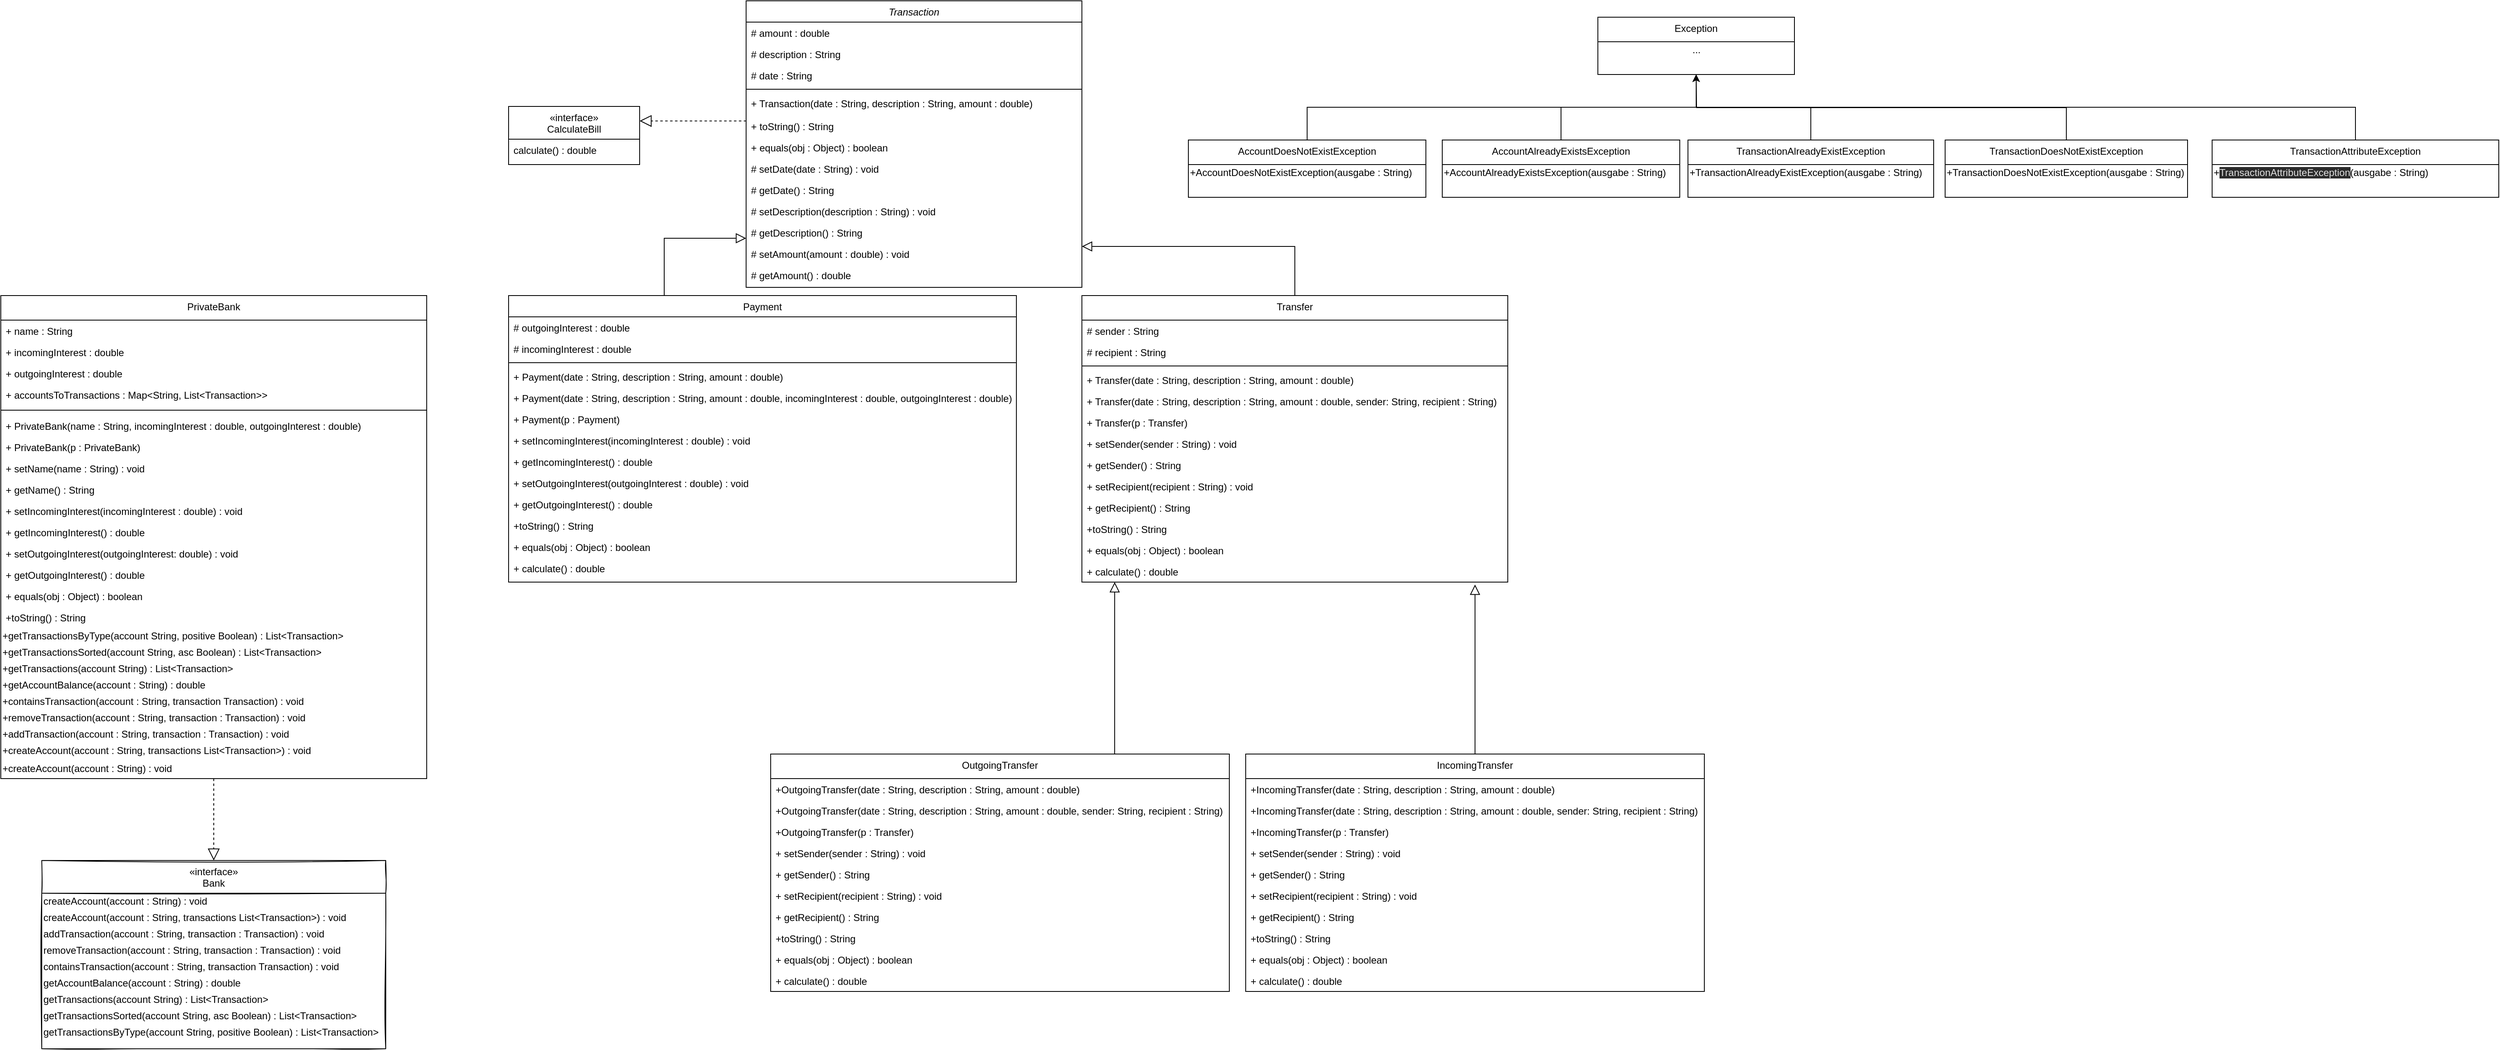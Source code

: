 <mxfile version="15.5.4" type="embed"><diagram id="C5RBs43oDa-KdzZeNtuy" name="Page-1"><mxGraphModel dx="1998" dy="754" grid="1" gridSize="10" guides="1" tooltips="1" connect="1" arrows="1" fold="1" page="1" pageScale="1" pageWidth="827" pageHeight="1169" background="none" math="0" shadow="0"><root><mxCell id="WIyWlLk6GJQsqaUBKTNV-0"/><mxCell id="WIyWlLk6GJQsqaUBKTNV-1" parent="WIyWlLk6GJQsqaUBKTNV-0"/><mxCell id="zkfFHV4jXpPFQw0GAbJ--0" value="Transaction" style="swimlane;fontStyle=2;align=center;verticalAlign=top;childLayout=stackLayout;horizontal=1;startSize=26;horizontalStack=0;resizeParent=1;resizeLast=0;collapsible=1;marginBottom=0;rounded=0;shadow=0;strokeWidth=1;" parent="WIyWlLk6GJQsqaUBKTNV-1" vertex="1"><mxGeometry x="150" width="410" height="350" as="geometry"><mxRectangle x="150" width="160" height="26" as="alternateBounds"/></mxGeometry></mxCell><mxCell id="zkfFHV4jXpPFQw0GAbJ--1" value="# amount : double   &#10;&#10;" style="text;align=left;verticalAlign=top;spacingLeft=4;spacingRight=4;overflow=hidden;rotatable=0;points=[[0,0.5],[1,0.5]];portConstraint=eastwest;" parent="zkfFHV4jXpPFQw0GAbJ--0" vertex="1"><mxGeometry y="26" width="410" height="26" as="geometry"/></mxCell><mxCell id="zkfFHV4jXpPFQw0GAbJ--2" value="# description : String" style="text;align=left;verticalAlign=top;spacingLeft=4;spacingRight=4;overflow=hidden;rotatable=0;points=[[0,0.5],[1,0.5]];portConstraint=eastwest;rounded=0;shadow=0;html=0;" parent="zkfFHV4jXpPFQw0GAbJ--0" vertex="1"><mxGeometry y="52" width="410" height="26" as="geometry"/></mxCell><mxCell id="zkfFHV4jXpPFQw0GAbJ--3" value="# date : String" style="text;align=left;verticalAlign=top;spacingLeft=4;spacingRight=4;overflow=hidden;rotatable=0;points=[[0,0.5],[1,0.5]];portConstraint=eastwest;rounded=0;shadow=0;html=0;" parent="zkfFHV4jXpPFQw0GAbJ--0" vertex="1"><mxGeometry y="78" width="410" height="26" as="geometry"/></mxCell><mxCell id="zkfFHV4jXpPFQw0GAbJ--4" value="" style="line;html=1;strokeWidth=1;align=left;verticalAlign=middle;spacingTop=-1;spacingLeft=3;spacingRight=3;rotatable=0;labelPosition=right;points=[];portConstraint=eastwest;" parent="zkfFHV4jXpPFQw0GAbJ--0" vertex="1"><mxGeometry y="104" width="410" height="8" as="geometry"/></mxCell><mxCell id="zkfFHV4jXpPFQw0GAbJ--5" value="+ Transaction(date : String, description : String, amount : double)" style="text;align=left;verticalAlign=top;spacingLeft=4;spacingRight=4;overflow=hidden;rotatable=0;points=[[0,0.5],[1,0.5]];portConstraint=eastwest;" parent="zkfFHV4jXpPFQw0GAbJ--0" vertex="1"><mxGeometry y="112" width="410" height="28" as="geometry"/></mxCell><mxCell id="xuiZTR2rbnCRRH94C7Y4-8" value="+ toString() : String   " style="text;align=left;verticalAlign=top;spacingLeft=4;spacingRight=4;overflow=hidden;rotatable=0;points=[[0,0.5],[1,0.5]];portConstraint=eastwest;rounded=0;shadow=0;html=0;" parent="zkfFHV4jXpPFQw0GAbJ--0" vertex="1"><mxGeometry y="140" width="410" height="26" as="geometry"/></mxCell><mxCell id="xuiZTR2rbnCRRH94C7Y4-16" value="+ equals(obj : Object) : boolean" style="text;align=left;verticalAlign=top;spacingLeft=4;spacingRight=4;overflow=hidden;rotatable=0;points=[[0,0.5],[1,0.5]];portConstraint=eastwest;rounded=0;shadow=0;html=0;" parent="zkfFHV4jXpPFQw0GAbJ--0" vertex="1"><mxGeometry y="166" width="410" height="26" as="geometry"/></mxCell><mxCell id="xuiZTR2rbnCRRH94C7Y4-17" value="# setDate(date : String) : void" style="text;align=left;verticalAlign=top;spacingLeft=4;spacingRight=4;overflow=hidden;rotatable=0;points=[[0,0.5],[1,0.5]];portConstraint=eastwest;rounded=0;shadow=0;html=0;" parent="zkfFHV4jXpPFQw0GAbJ--0" vertex="1"><mxGeometry y="192" width="410" height="26" as="geometry"/></mxCell><mxCell id="xuiZTR2rbnCRRH94C7Y4-18" value="# getDate() : String" style="text;align=left;verticalAlign=top;spacingLeft=4;spacingRight=4;overflow=hidden;rotatable=0;points=[[0,0.5],[1,0.5]];portConstraint=eastwest;rounded=0;shadow=0;html=0;" parent="zkfFHV4jXpPFQw0GAbJ--0" vertex="1"><mxGeometry y="218" width="410" height="26" as="geometry"/></mxCell><mxCell id="xuiZTR2rbnCRRH94C7Y4-19" value="# setDescription(description : String) : void" style="text;align=left;verticalAlign=top;spacingLeft=4;spacingRight=4;overflow=hidden;rotatable=0;points=[[0,0.5],[1,0.5]];portConstraint=eastwest;rounded=0;shadow=0;html=0;" parent="zkfFHV4jXpPFQw0GAbJ--0" vertex="1"><mxGeometry y="244" width="410" height="26" as="geometry"/></mxCell><mxCell id="xuiZTR2rbnCRRH94C7Y4-20" value="# getDescription() : String" style="text;align=left;verticalAlign=top;spacingLeft=4;spacingRight=4;overflow=hidden;rotatable=0;points=[[0,0.5],[1,0.5]];portConstraint=eastwest;rounded=0;shadow=0;html=0;" parent="zkfFHV4jXpPFQw0GAbJ--0" vertex="1"><mxGeometry y="270" width="410" height="26" as="geometry"/></mxCell><mxCell id="xuiZTR2rbnCRRH94C7Y4-21" value="# setAmount(amount : double) : void" style="text;align=left;verticalAlign=top;spacingLeft=4;spacingRight=4;overflow=hidden;rotatable=0;points=[[0,0.5],[1,0.5]];portConstraint=eastwest;rounded=0;shadow=0;html=0;" parent="zkfFHV4jXpPFQw0GAbJ--0" vertex="1"><mxGeometry y="296" width="410" height="26" as="geometry"/></mxCell><mxCell id="xuiZTR2rbnCRRH94C7Y4-22" value="# getAmount() : double" style="text;align=left;verticalAlign=top;spacingLeft=4;spacingRight=4;overflow=hidden;rotatable=0;points=[[0,0.5],[1,0.5]];portConstraint=eastwest;rounded=0;shadow=0;html=0;" parent="zkfFHV4jXpPFQw0GAbJ--0" vertex="1"><mxGeometry y="322" width="410" height="26" as="geometry"/></mxCell><mxCell id="zkfFHV4jXpPFQw0GAbJ--6" value="Payment" style="swimlane;fontStyle=0;align=center;verticalAlign=top;childLayout=stackLayout;horizontal=1;startSize=26;horizontalStack=0;resizeParent=1;resizeLast=0;collapsible=1;marginBottom=0;rounded=0;shadow=0;strokeWidth=1;" parent="WIyWlLk6GJQsqaUBKTNV-1" vertex="1"><mxGeometry x="-140" y="360" width="620" height="350" as="geometry"><mxRectangle x="130" y="380" width="160" height="26" as="alternateBounds"/></mxGeometry></mxCell><mxCell id="zkfFHV4jXpPFQw0GAbJ--7" value="# outgoingInterest : double" style="text;align=left;verticalAlign=top;spacingLeft=4;spacingRight=4;overflow=hidden;rotatable=0;points=[[0,0.5],[1,0.5]];portConstraint=eastwest;" parent="zkfFHV4jXpPFQw0GAbJ--6" vertex="1"><mxGeometry y="26" width="620" height="26" as="geometry"/></mxCell><mxCell id="zkfFHV4jXpPFQw0GAbJ--8" value="# incomingInterest : double" style="text;align=left;verticalAlign=top;spacingLeft=4;spacingRight=4;overflow=hidden;rotatable=0;points=[[0,0.5],[1,0.5]];portConstraint=eastwest;rounded=0;shadow=0;html=0;" parent="zkfFHV4jXpPFQw0GAbJ--6" vertex="1"><mxGeometry y="52" width="620" height="26" as="geometry"/></mxCell><mxCell id="zkfFHV4jXpPFQw0GAbJ--9" value="" style="line;html=1;strokeWidth=1;align=left;verticalAlign=middle;spacingTop=-1;spacingLeft=3;spacingRight=3;rotatable=0;labelPosition=right;points=[];portConstraint=eastwest;" parent="zkfFHV4jXpPFQw0GAbJ--6" vertex="1"><mxGeometry y="78" width="620" height="8" as="geometry"/></mxCell><mxCell id="zkfFHV4jXpPFQw0GAbJ--10" value="+ Payment(date : String, description : String, amount : double)" style="text;align=left;verticalAlign=top;spacingLeft=4;spacingRight=4;overflow=hidden;rotatable=0;points=[[0,0.5],[1,0.5]];portConstraint=eastwest;fontStyle=0" parent="zkfFHV4jXpPFQw0GAbJ--6" vertex="1"><mxGeometry y="86" width="620" height="26" as="geometry"/></mxCell><mxCell id="zkfFHV4jXpPFQw0GAbJ--11" value="+ Payment(date : String, description : String, amount : double, incomingInterest : double, outgoingInterest : double)" style="text;align=left;verticalAlign=top;spacingLeft=4;spacingRight=4;overflow=hidden;rotatable=0;points=[[0,0.5],[1,0.5]];portConstraint=eastwest;" parent="zkfFHV4jXpPFQw0GAbJ--6" vertex="1"><mxGeometry y="112" width="620" height="26" as="geometry"/></mxCell><mxCell id="xuiZTR2rbnCRRH94C7Y4-44" value="+ Payment(p : Payment)" style="text;align=left;verticalAlign=top;spacingLeft=4;spacingRight=4;overflow=hidden;rotatable=0;points=[[0,0.5],[1,0.5]];portConstraint=eastwest;fontStyle=0" parent="zkfFHV4jXpPFQw0GAbJ--6" vertex="1"><mxGeometry y="138" width="620" height="26" as="geometry"/></mxCell><mxCell id="xuiZTR2rbnCRRH94C7Y4-45" value="+ setIncomingInterest(incomingInterest : double) : void" style="text;align=left;verticalAlign=top;spacingLeft=4;spacingRight=4;overflow=hidden;rotatable=0;points=[[0,0.5],[1,0.5]];portConstraint=eastwest;fontStyle=0" parent="zkfFHV4jXpPFQw0GAbJ--6" vertex="1"><mxGeometry y="164" width="620" height="26" as="geometry"/></mxCell><mxCell id="xuiZTR2rbnCRRH94C7Y4-46" value="+ getIncomingInterest() : double" style="text;align=left;verticalAlign=top;spacingLeft=4;spacingRight=4;overflow=hidden;rotatable=0;points=[[0,0.5],[1,0.5]];portConstraint=eastwest;fontStyle=0" parent="zkfFHV4jXpPFQw0GAbJ--6" vertex="1"><mxGeometry y="190" width="620" height="26" as="geometry"/></mxCell><mxCell id="xuiZTR2rbnCRRH94C7Y4-47" value="+ setOutgoingInterest(outgoingInterest : double) : void" style="text;align=left;verticalAlign=top;spacingLeft=4;spacingRight=4;overflow=hidden;rotatable=0;points=[[0,0.5],[1,0.5]];portConstraint=eastwest;fontStyle=0" parent="zkfFHV4jXpPFQw0GAbJ--6" vertex="1"><mxGeometry y="216" width="620" height="26" as="geometry"/></mxCell><mxCell id="xuiZTR2rbnCRRH94C7Y4-48" value="+ getOutgoingInterest() : double" style="text;align=left;verticalAlign=top;spacingLeft=4;spacingRight=4;overflow=hidden;rotatable=0;points=[[0,0.5],[1,0.5]];portConstraint=eastwest;fontStyle=0" parent="zkfFHV4jXpPFQw0GAbJ--6" vertex="1"><mxGeometry y="242" width="620" height="26" as="geometry"/></mxCell><mxCell id="xuiZTR2rbnCRRH94C7Y4-49" value="+toString() : String" style="text;align=left;verticalAlign=top;spacingLeft=4;spacingRight=4;overflow=hidden;rotatable=0;points=[[0,0.5],[1,0.5]];portConstraint=eastwest;fontStyle=0" parent="zkfFHV4jXpPFQw0GAbJ--6" vertex="1"><mxGeometry y="268" width="620" height="26" as="geometry"/></mxCell><mxCell id="xuiZTR2rbnCRRH94C7Y4-51" value="+ equals(obj : Object) : boolean" style="text;align=left;verticalAlign=top;spacingLeft=4;spacingRight=4;overflow=hidden;rotatable=0;points=[[0,0.5],[1,0.5]];portConstraint=eastwest;fontStyle=0" parent="zkfFHV4jXpPFQw0GAbJ--6" vertex="1"><mxGeometry y="294" width="620" height="26" as="geometry"/></mxCell><mxCell id="xuiZTR2rbnCRRH94C7Y4-52" value="+ calculate() : double" style="text;align=left;verticalAlign=top;spacingLeft=4;spacingRight=4;overflow=hidden;rotatable=0;points=[[0,0.5],[1,0.5]];portConstraint=eastwest;fontStyle=0" parent="zkfFHV4jXpPFQw0GAbJ--6" vertex="1"><mxGeometry y="320" width="620" height="26" as="geometry"/></mxCell><mxCell id="zkfFHV4jXpPFQw0GAbJ--12" value="" style="endArrow=block;endSize=10;endFill=0;shadow=0;strokeWidth=1;rounded=0;edgeStyle=elbowEdgeStyle;elbow=vertical;" parent="WIyWlLk6GJQsqaUBKTNV-1" source="zkfFHV4jXpPFQw0GAbJ--6" target="zkfFHV4jXpPFQw0GAbJ--0" edge="1"><mxGeometry width="160" relative="1" as="geometry"><mxPoint x="200" y="203" as="sourcePoint"/><mxPoint x="200" y="203" as="targetPoint"/><Array as="points"><mxPoint x="50" y="290"/></Array></mxGeometry></mxCell><mxCell id="zkfFHV4jXpPFQw0GAbJ--16" value="" style="endArrow=block;endSize=10;endFill=0;shadow=0;strokeWidth=1;rounded=0;edgeStyle=elbowEdgeStyle;elbow=vertical;exitX=0.5;exitY=0;exitDx=0;exitDy=0;" parent="WIyWlLk6GJQsqaUBKTNV-1" source="xuiZTR2rbnCRRH94C7Y4-0" target="zkfFHV4jXpPFQw0GAbJ--0" edge="1"><mxGeometry width="160" relative="1" as="geometry"><mxPoint x="430" y="360" as="sourcePoint"/><mxPoint x="310" y="271" as="targetPoint"/><Array as="points"><mxPoint x="335" y="300"/><mxPoint x="310" y="290"/><mxPoint x="310" y="290"/></Array></mxGeometry></mxCell><mxCell id="xuiZTR2rbnCRRH94C7Y4-0" value="Transfer" style="swimlane;fontStyle=0;align=center;verticalAlign=top;childLayout=stackLayout;horizontal=1;startSize=30;horizontalStack=0;resizeParent=1;resizeLast=0;collapsible=1;marginBottom=0;rounded=0;shadow=0;strokeWidth=1;" parent="WIyWlLk6GJQsqaUBKTNV-1" vertex="1"><mxGeometry x="560" y="360" width="520" height="350" as="geometry"><mxRectangle x="130" y="380" width="160" height="26" as="alternateBounds"/></mxGeometry></mxCell><mxCell id="xuiZTR2rbnCRRH94C7Y4-2" value="# sender : String" style="text;align=left;verticalAlign=top;spacingLeft=4;spacingRight=4;overflow=hidden;rotatable=0;points=[[0,0.5],[1,0.5]];portConstraint=eastwest;rounded=0;shadow=0;html=0;" parent="xuiZTR2rbnCRRH94C7Y4-0" vertex="1"><mxGeometry y="30" width="520" height="26" as="geometry"/></mxCell><mxCell id="xuiZTR2rbnCRRH94C7Y4-1" value="# recipient : String" style="text;align=left;verticalAlign=top;spacingLeft=4;spacingRight=4;overflow=hidden;rotatable=0;points=[[0,0.5],[1,0.5]];portConstraint=eastwest;" parent="xuiZTR2rbnCRRH94C7Y4-0" vertex="1"><mxGeometry y="56" width="520" height="26" as="geometry"/></mxCell><mxCell id="xuiZTR2rbnCRRH94C7Y4-3" value="" style="line;html=1;strokeWidth=1;align=left;verticalAlign=middle;spacingTop=-1;spacingLeft=3;spacingRight=3;rotatable=0;labelPosition=right;points=[];portConstraint=eastwest;" parent="xuiZTR2rbnCRRH94C7Y4-0" vertex="1"><mxGeometry y="82" width="520" height="8" as="geometry"/></mxCell><mxCell id="xuiZTR2rbnCRRH94C7Y4-4" value="+ Transfer(date : String, description : String, amount : double)" style="text;align=left;verticalAlign=top;spacingLeft=4;spacingRight=4;overflow=hidden;rotatable=0;points=[[0,0.5],[1,0.5]];portConstraint=eastwest;fontStyle=0" parent="xuiZTR2rbnCRRH94C7Y4-0" vertex="1"><mxGeometry y="90" width="520" height="26" as="geometry"/></mxCell><mxCell id="xuiZTR2rbnCRRH94C7Y4-5" value="+ Transfer(date : String, description : String, amount : double, sender: String, recipient : String)" style="text;align=left;verticalAlign=top;spacingLeft=4;spacingRight=4;overflow=hidden;rotatable=0;points=[[0,0.5],[1,0.5]];portConstraint=eastwest;" parent="xuiZTR2rbnCRRH94C7Y4-0" vertex="1"><mxGeometry y="116" width="520" height="26" as="geometry"/></mxCell><mxCell id="xuiZTR2rbnCRRH94C7Y4-53" value="+ Transfer(p : Transfer)" style="text;align=left;verticalAlign=top;spacingLeft=4;spacingRight=4;overflow=hidden;rotatable=0;points=[[0,0.5],[1,0.5]];portConstraint=eastwest;fontStyle=0" parent="xuiZTR2rbnCRRH94C7Y4-0" vertex="1"><mxGeometry y="142" width="520" height="26" as="geometry"/></mxCell><mxCell id="xuiZTR2rbnCRRH94C7Y4-54" value="+ setSender(sender : String) : void" style="text;align=left;verticalAlign=top;spacingLeft=4;spacingRight=4;overflow=hidden;rotatable=0;points=[[0,0.5],[1,0.5]];portConstraint=eastwest;fontStyle=0" parent="xuiZTR2rbnCRRH94C7Y4-0" vertex="1"><mxGeometry y="168" width="520" height="26" as="geometry"/></mxCell><mxCell id="xuiZTR2rbnCRRH94C7Y4-55" value="+ getSender() : String" style="text;align=left;verticalAlign=top;spacingLeft=4;spacingRight=4;overflow=hidden;rotatable=0;points=[[0,0.5],[1,0.5]];portConstraint=eastwest;fontStyle=0" parent="xuiZTR2rbnCRRH94C7Y4-0" vertex="1"><mxGeometry y="194" width="520" height="26" as="geometry"/></mxCell><mxCell id="xuiZTR2rbnCRRH94C7Y4-56" value="+ setRecipient(recipient : String) : void" style="text;align=left;verticalAlign=top;spacingLeft=4;spacingRight=4;overflow=hidden;rotatable=0;points=[[0,0.5],[1,0.5]];portConstraint=eastwest;fontStyle=0" parent="xuiZTR2rbnCRRH94C7Y4-0" vertex="1"><mxGeometry y="220" width="520" height="26" as="geometry"/></mxCell><mxCell id="xuiZTR2rbnCRRH94C7Y4-57" value="+ getRecipient() : String" style="text;align=left;verticalAlign=top;spacingLeft=4;spacingRight=4;overflow=hidden;rotatable=0;points=[[0,0.5],[1,0.5]];portConstraint=eastwest;fontStyle=0" parent="xuiZTR2rbnCRRH94C7Y4-0" vertex="1"><mxGeometry y="246" width="520" height="26" as="geometry"/></mxCell><mxCell id="xuiZTR2rbnCRRH94C7Y4-58" value="+toString() : String" style="text;align=left;verticalAlign=top;spacingLeft=4;spacingRight=4;overflow=hidden;rotatable=0;points=[[0,0.5],[1,0.5]];portConstraint=eastwest;fontStyle=0" parent="xuiZTR2rbnCRRH94C7Y4-0" vertex="1"><mxGeometry y="272" width="520" height="26" as="geometry"/></mxCell><mxCell id="xuiZTR2rbnCRRH94C7Y4-59" value="+ equals(obj : Object) : boolean" style="text;align=left;verticalAlign=top;spacingLeft=4;spacingRight=4;overflow=hidden;rotatable=0;points=[[0,0.5],[1,0.5]];portConstraint=eastwest;fontStyle=0" parent="xuiZTR2rbnCRRH94C7Y4-0" vertex="1"><mxGeometry y="298" width="520" height="26" as="geometry"/></mxCell><mxCell id="xuiZTR2rbnCRRH94C7Y4-60" value="+ calculate() : double" style="text;align=left;verticalAlign=top;spacingLeft=4;spacingRight=4;overflow=hidden;rotatable=0;points=[[0,0.5],[1,0.5]];portConstraint=eastwest;fontStyle=0" parent="xuiZTR2rbnCRRH94C7Y4-0" vertex="1"><mxGeometry y="324" width="520" height="26" as="geometry"/></mxCell><mxCell id="xuiZTR2rbnCRRH94C7Y4-34" value="«interface»&#10;CalculateBill" style="swimlane;fontStyle=0;align=center;verticalAlign=top;childLayout=stackLayout;horizontal=1;startSize=40;horizontalStack=0;resizeParent=1;resizeLast=0;collapsible=1;marginBottom=0;rounded=0;shadow=0;strokeWidth=1;" parent="WIyWlLk6GJQsqaUBKTNV-1" vertex="1"><mxGeometry x="-140" y="129" width="160" height="71" as="geometry"><mxRectangle x="130" y="380" width="160" height="26" as="alternateBounds"/></mxGeometry></mxCell><mxCell id="xuiZTR2rbnCRRH94C7Y4-35" value="calculate() : double" style="text;align=left;verticalAlign=top;spacingLeft=4;spacingRight=4;overflow=hidden;rotatable=0;points=[[0,0.5],[1,0.5]];portConstraint=eastwest;" parent="xuiZTR2rbnCRRH94C7Y4-34" vertex="1"><mxGeometry y="40" width="160" height="26" as="geometry"/></mxCell><mxCell id="0" value="Exception" style="swimlane;fontStyle=0;align=center;verticalAlign=top;childLayout=stackLayout;horizontal=1;startSize=30;horizontalStack=0;resizeParent=1;resizeLast=0;collapsible=1;marginBottom=0;rounded=0;shadow=0;strokeWidth=1;" parent="WIyWlLk6GJQsqaUBKTNV-1" vertex="1"><mxGeometry x="1190" y="20" width="240" height="70" as="geometry"><mxRectangle x="130" y="380" width="160" height="26" as="alternateBounds"/></mxGeometry></mxCell><mxCell id="83" value="..." style="text;html=1;align=center;verticalAlign=middle;resizable=0;points=[];autosize=1;strokeColor=none;" parent="0" vertex="1"><mxGeometry y="30" width="240" height="20" as="geometry"/></mxCell><mxCell id="14" value="IncomingTransfer" style="swimlane;fontStyle=0;align=center;verticalAlign=top;childLayout=stackLayout;horizontal=1;startSize=30;horizontalStack=0;resizeParent=1;resizeLast=0;collapsible=1;marginBottom=0;rounded=0;shadow=0;strokeWidth=1;" parent="WIyWlLk6GJQsqaUBKTNV-1" vertex="1"><mxGeometry x="760" y="920" width="560" height="290" as="geometry"><mxRectangle x="130" y="380" width="160" height="26" as="alternateBounds"/></mxGeometry></mxCell><mxCell id="18" value="+IncomingTransfer(date : String, description : String, amount : double)" style="text;align=left;verticalAlign=top;spacingLeft=4;spacingRight=4;overflow=hidden;rotatable=0;points=[[0,0.5],[1,0.5]];portConstraint=eastwest;fontStyle=0" parent="14" vertex="1"><mxGeometry y="30" width="560" height="26" as="geometry"/></mxCell><mxCell id="19" value="+IncomingTransfer(date : String, description : String, amount : double, sender: String, recipient : String)" style="text;align=left;verticalAlign=top;spacingLeft=4;spacingRight=4;overflow=hidden;rotatable=0;points=[[0,0.5],[1,0.5]];portConstraint=eastwest;" parent="14" vertex="1"><mxGeometry y="56" width="560" height="26" as="geometry"/></mxCell><mxCell id="20" value="+IncomingTransfer(p : Transfer)" style="text;align=left;verticalAlign=top;spacingLeft=4;spacingRight=4;overflow=hidden;rotatable=0;points=[[0,0.5],[1,0.5]];portConstraint=eastwest;fontStyle=0" parent="14" vertex="1"><mxGeometry y="82" width="560" height="26" as="geometry"/></mxCell><mxCell id="21" value="+ setSender(sender : String) : void" style="text;align=left;verticalAlign=top;spacingLeft=4;spacingRight=4;overflow=hidden;rotatable=0;points=[[0,0.5],[1,0.5]];portConstraint=eastwest;fontStyle=0" parent="14" vertex="1"><mxGeometry y="108" width="560" height="26" as="geometry"/></mxCell><mxCell id="22" value="+ getSender() : String" style="text;align=left;verticalAlign=top;spacingLeft=4;spacingRight=4;overflow=hidden;rotatable=0;points=[[0,0.5],[1,0.5]];portConstraint=eastwest;fontStyle=0" parent="14" vertex="1"><mxGeometry y="134" width="560" height="26" as="geometry"/></mxCell><mxCell id="23" value="+ setRecipient(recipient : String) : void" style="text;align=left;verticalAlign=top;spacingLeft=4;spacingRight=4;overflow=hidden;rotatable=0;points=[[0,0.5],[1,0.5]];portConstraint=eastwest;fontStyle=0" parent="14" vertex="1"><mxGeometry y="160" width="560" height="26" as="geometry"/></mxCell><mxCell id="24" value="+ getRecipient() : String" style="text;align=left;verticalAlign=top;spacingLeft=4;spacingRight=4;overflow=hidden;rotatable=0;points=[[0,0.5],[1,0.5]];portConstraint=eastwest;fontStyle=0" parent="14" vertex="1"><mxGeometry y="186" width="560" height="26" as="geometry"/></mxCell><mxCell id="25" value="+toString() : String" style="text;align=left;verticalAlign=top;spacingLeft=4;spacingRight=4;overflow=hidden;rotatable=0;points=[[0,0.5],[1,0.5]];portConstraint=eastwest;fontStyle=0" parent="14" vertex="1"><mxGeometry y="212" width="560" height="26" as="geometry"/></mxCell><mxCell id="26" value="+ equals(obj : Object) : boolean" style="text;align=left;verticalAlign=top;spacingLeft=4;spacingRight=4;overflow=hidden;rotatable=0;points=[[0,0.5],[1,0.5]];portConstraint=eastwest;fontStyle=0" parent="14" vertex="1"><mxGeometry y="238" width="560" height="26" as="geometry"/></mxCell><mxCell id="27" value="+ calculate() : double" style="text;align=left;verticalAlign=top;spacingLeft=4;spacingRight=4;overflow=hidden;rotatable=0;points=[[0,0.5],[1,0.5]];portConstraint=eastwest;fontStyle=0" parent="14" vertex="1"><mxGeometry y="264" width="560" height="26" as="geometry"/></mxCell><mxCell id="28" value="OutgoingTransfer" style="swimlane;fontStyle=0;align=center;verticalAlign=top;childLayout=stackLayout;horizontal=1;startSize=30;horizontalStack=0;resizeParent=1;resizeLast=0;collapsible=1;marginBottom=0;rounded=0;shadow=0;strokeWidth=1;" parent="WIyWlLk6GJQsqaUBKTNV-1" vertex="1"><mxGeometry x="180" y="920" width="560" height="290" as="geometry"><mxRectangle x="130" y="380" width="160" height="26" as="alternateBounds"/></mxGeometry></mxCell><mxCell id="32" value="+OutgoingTransfer(date : String, description : String, amount : double)" style="text;align=left;verticalAlign=top;spacingLeft=4;spacingRight=4;overflow=hidden;rotatable=0;points=[[0,0.5],[1,0.5]];portConstraint=eastwest;fontStyle=0" parent="28" vertex="1"><mxGeometry y="30" width="560" height="26" as="geometry"/></mxCell><mxCell id="33" value="+OutgoingTransfer(date : String, description : String, amount : double, sender: String, recipient : String)" style="text;align=left;verticalAlign=top;spacingLeft=4;spacingRight=4;overflow=hidden;rotatable=0;points=[[0,0.5],[1,0.5]];portConstraint=eastwest;" parent="28" vertex="1"><mxGeometry y="56" width="560" height="26" as="geometry"/></mxCell><mxCell id="34" value="+OutgoingTransfer(p : Transfer)" style="text;align=left;verticalAlign=top;spacingLeft=4;spacingRight=4;overflow=hidden;rotatable=0;points=[[0,0.5],[1,0.5]];portConstraint=eastwest;fontStyle=0" parent="28" vertex="1"><mxGeometry y="82" width="560" height="26" as="geometry"/></mxCell><mxCell id="35" value="+ setSender(sender : String) : void" style="text;align=left;verticalAlign=top;spacingLeft=4;spacingRight=4;overflow=hidden;rotatable=0;points=[[0,0.5],[1,0.5]];portConstraint=eastwest;fontStyle=0" parent="28" vertex="1"><mxGeometry y="108" width="560" height="26" as="geometry"/></mxCell><mxCell id="36" value="+ getSender() : String" style="text;align=left;verticalAlign=top;spacingLeft=4;spacingRight=4;overflow=hidden;rotatable=0;points=[[0,0.5],[1,0.5]];portConstraint=eastwest;fontStyle=0" parent="28" vertex="1"><mxGeometry y="134" width="560" height="26" as="geometry"/></mxCell><mxCell id="37" value="+ setRecipient(recipient : String) : void" style="text;align=left;verticalAlign=top;spacingLeft=4;spacingRight=4;overflow=hidden;rotatable=0;points=[[0,0.5],[1,0.5]];portConstraint=eastwest;fontStyle=0" parent="28" vertex="1"><mxGeometry y="160" width="560" height="26" as="geometry"/></mxCell><mxCell id="38" value="+ getRecipient() : String" style="text;align=left;verticalAlign=top;spacingLeft=4;spacingRight=4;overflow=hidden;rotatable=0;points=[[0,0.5],[1,0.5]];portConstraint=eastwest;fontStyle=0" parent="28" vertex="1"><mxGeometry y="186" width="560" height="26" as="geometry"/></mxCell><mxCell id="39" value="+toString() : String" style="text;align=left;verticalAlign=top;spacingLeft=4;spacingRight=4;overflow=hidden;rotatable=0;points=[[0,0.5],[1,0.5]];portConstraint=eastwest;fontStyle=0" parent="28" vertex="1"><mxGeometry y="212" width="560" height="26" as="geometry"/></mxCell><mxCell id="40" value="+ equals(obj : Object) : boolean" style="text;align=left;verticalAlign=top;spacingLeft=4;spacingRight=4;overflow=hidden;rotatable=0;points=[[0,0.5],[1,0.5]];portConstraint=eastwest;fontStyle=0" parent="28" vertex="1"><mxGeometry y="238" width="560" height="26" as="geometry"/></mxCell><mxCell id="41" value="+ calculate() : double" style="text;align=left;verticalAlign=top;spacingLeft=4;spacingRight=4;overflow=hidden;rotatable=0;points=[[0,0.5],[1,0.5]];portConstraint=eastwest;fontStyle=0" parent="28" vertex="1"><mxGeometry y="264" width="560" height="26" as="geometry"/></mxCell><mxCell id="42" value="PrivateBank&#10;" style="swimlane;fontStyle=0;align=center;verticalAlign=top;childLayout=stackLayout;horizontal=1;startSize=30;horizontalStack=0;resizeParent=1;resizeLast=0;collapsible=1;marginBottom=0;rounded=0;shadow=0;strokeWidth=1;" parent="WIyWlLk6GJQsqaUBKTNV-1" vertex="1"><mxGeometry x="-760" y="360" width="520" height="590" as="geometry"><mxRectangle x="130" y="380" width="160" height="26" as="alternateBounds"/></mxGeometry></mxCell><mxCell id="43" value="+ name : String" style="text;align=left;verticalAlign=top;spacingLeft=4;spacingRight=4;overflow=hidden;rotatable=0;points=[[0,0.5],[1,0.5]];portConstraint=eastwest;rounded=0;shadow=0;html=0;" parent="42" vertex="1"><mxGeometry y="30" width="520" height="26" as="geometry"/></mxCell><mxCell id="44" value="+ incomingInterest : double" style="text;align=left;verticalAlign=top;spacingLeft=4;spacingRight=4;overflow=hidden;rotatable=0;points=[[0,0.5],[1,0.5]];portConstraint=eastwest;" parent="42" vertex="1"><mxGeometry y="56" width="520" height="26" as="geometry"/></mxCell><mxCell id="46" value="+ outgoingInterest : double" style="text;align=left;verticalAlign=top;spacingLeft=4;spacingRight=4;overflow=hidden;rotatable=0;points=[[0,0.5],[1,0.5]];portConstraint=eastwest;fontStyle=0" parent="42" vertex="1"><mxGeometry y="82" width="520" height="26" as="geometry"/></mxCell><mxCell id="47" value="+ accountsToTransactions : Map&lt;String, List&lt;Transaction&gt;&gt;" style="text;align=left;verticalAlign=top;spacingLeft=4;spacingRight=4;overflow=hidden;rotatable=0;points=[[0,0.5],[1,0.5]];portConstraint=eastwest;" parent="42" vertex="1"><mxGeometry y="108" width="520" height="26" as="geometry"/></mxCell><mxCell id="45" value="" style="line;html=1;strokeWidth=1;align=left;verticalAlign=middle;spacingTop=-1;spacingLeft=3;spacingRight=3;rotatable=0;labelPosition=right;points=[];portConstraint=eastwest;" parent="42" vertex="1"><mxGeometry y="134" width="520" height="12" as="geometry"/></mxCell><mxCell id="49" value="+ PrivateBank(name : String, incomingInterest : double, outgoingInterest : double)" style="text;align=left;verticalAlign=top;spacingLeft=4;spacingRight=4;overflow=hidden;rotatable=0;points=[[0,0.5],[1,0.5]];portConstraint=eastwest;fontStyle=0" parent="42" vertex="1"><mxGeometry y="146" width="520" height="26" as="geometry"/></mxCell><mxCell id="50" value="+ PrivateBank(p : PrivateBank)" style="text;align=left;verticalAlign=top;spacingLeft=4;spacingRight=4;overflow=hidden;rotatable=0;points=[[0,0.5],[1,0.5]];portConstraint=eastwest;fontStyle=0" parent="42" vertex="1"><mxGeometry y="172" width="520" height="26" as="geometry"/></mxCell><mxCell id="51" value="+ setName(name : String) : void" style="text;align=left;verticalAlign=top;spacingLeft=4;spacingRight=4;overflow=hidden;rotatable=0;points=[[0,0.5],[1,0.5]];portConstraint=eastwest;fontStyle=0" parent="42" vertex="1"><mxGeometry y="198" width="520" height="26" as="geometry"/></mxCell><mxCell id="52" value="+ getName() : String" style="text;align=left;verticalAlign=top;spacingLeft=4;spacingRight=4;overflow=hidden;rotatable=0;points=[[0,0.5],[1,0.5]];portConstraint=eastwest;fontStyle=0" parent="42" vertex="1"><mxGeometry y="224" width="520" height="26" as="geometry"/></mxCell><mxCell id="91" value="+ setIncomingInterest(incomingInterest : double) : void" style="text;align=left;verticalAlign=top;spacingLeft=4;spacingRight=4;overflow=hidden;rotatable=0;points=[[0,0.5],[1,0.5]];portConstraint=eastwest;fontStyle=0" parent="42" vertex="1"><mxGeometry y="250" width="520" height="26" as="geometry"/></mxCell><mxCell id="92" value="+ getIncomingInterest() : double" style="text;align=left;verticalAlign=top;spacingLeft=4;spacingRight=4;overflow=hidden;rotatable=0;points=[[0,0.5],[1,0.5]];portConstraint=eastwest;fontStyle=0" parent="42" vertex="1"><mxGeometry y="276" width="520" height="26" as="geometry"/></mxCell><mxCell id="94" value="+ setOutgoingInterest(outgoingInterest: double) : void" style="text;align=left;verticalAlign=top;spacingLeft=4;spacingRight=4;overflow=hidden;rotatable=0;points=[[0,0.5],[1,0.5]];portConstraint=eastwest;fontStyle=0" parent="42" vertex="1"><mxGeometry y="302" width="520" height="26" as="geometry"/></mxCell><mxCell id="93" value="+ getOutgoingInterest() : double" style="text;align=left;verticalAlign=top;spacingLeft=4;spacingRight=4;overflow=hidden;rotatable=0;points=[[0,0.5],[1,0.5]];portConstraint=eastwest;fontStyle=0" parent="42" vertex="1"><mxGeometry y="328" width="520" height="26" as="geometry"/></mxCell><mxCell id="54" value="+ equals(obj : Object) : boolean" style="text;align=left;verticalAlign=top;spacingLeft=4;spacingRight=4;overflow=hidden;rotatable=0;points=[[0,0.5],[1,0.5]];portConstraint=eastwest;fontStyle=0" parent="42" vertex="1"><mxGeometry y="354" width="520" height="26" as="geometry"/></mxCell><mxCell id="53" value="+toString() : String" style="text;align=left;verticalAlign=top;spacingLeft=4;spacingRight=4;overflow=hidden;rotatable=0;points=[[0,0.5],[1,0.5]];portConstraint=eastwest;fontStyle=0" parent="42" vertex="1"><mxGeometry y="380" width="520" height="26" as="geometry"/></mxCell><mxCell id="103" value="+getTransactionsByType(account String, positive Boolean) : List&amp;lt;Transaction&amp;gt;" style="text;html=1;strokeColor=none;fillColor=none;align=left;verticalAlign=middle;whiteSpace=wrap;rounded=0;sketch=1;" parent="42" vertex="1"><mxGeometry y="406" width="520" height="20" as="geometry"/></mxCell><mxCell id="102" value="+getTransactionsSorted(account String, asc Boolean) : List&amp;lt;Transaction&amp;gt;" style="text;html=1;strokeColor=none;fillColor=none;align=left;verticalAlign=middle;whiteSpace=wrap;rounded=0;sketch=1;" parent="42" vertex="1"><mxGeometry y="426" width="520" height="20" as="geometry"/></mxCell><mxCell id="101" value="+getTransactions(account String) : List&amp;lt;Transaction&amp;gt;" style="text;html=1;strokeColor=none;fillColor=none;align=left;verticalAlign=middle;whiteSpace=wrap;rounded=0;sketch=1;" parent="42" vertex="1"><mxGeometry y="446" width="520" height="20" as="geometry"/></mxCell><mxCell id="100" value="+getAccountBalance(account : String) : double" style="text;html=1;strokeColor=none;fillColor=none;align=left;verticalAlign=middle;whiteSpace=wrap;rounded=0;sketch=1;" parent="42" vertex="1"><mxGeometry y="466" width="520" height="20" as="geometry"/></mxCell><mxCell id="99" value="+containsTransaction(account : String, transaction Transaction) : void" style="text;html=1;strokeColor=none;fillColor=none;align=left;verticalAlign=middle;whiteSpace=wrap;rounded=0;sketch=1;" parent="42" vertex="1"><mxGeometry y="486" width="520" height="20" as="geometry"/></mxCell><mxCell id="98" value="+removeTransaction(account : String, transaction : Transaction) : void" style="text;html=1;strokeColor=none;fillColor=none;align=left;verticalAlign=middle;whiteSpace=wrap;rounded=0;sketch=1;" parent="42" vertex="1"><mxGeometry y="506" width="520" height="20" as="geometry"/></mxCell><mxCell id="97" value="+addTransaction(account : String, transaction : Transaction) : void" style="text;html=1;strokeColor=none;fillColor=none;align=left;verticalAlign=middle;whiteSpace=wrap;rounded=0;sketch=1;" parent="42" vertex="1"><mxGeometry y="526" width="520" height="20" as="geometry"/></mxCell><mxCell id="96" value="+createAccount(account : String, transactions List&amp;lt;Transaction&amp;gt;) : void" style="text;html=1;strokeColor=none;fillColor=none;align=left;verticalAlign=middle;whiteSpace=wrap;rounded=0;sketch=1;" parent="42" vertex="1"><mxGeometry y="546" width="520" height="20" as="geometry"/></mxCell><mxCell id="95" value="+createAccount(account : String) : void" style="text;html=1;strokeColor=none;fillColor=none;align=left;verticalAlign=middle;whiteSpace=wrap;rounded=0;sketch=1;" parent="42" vertex="1"><mxGeometry y="566" width="520" height="24" as="geometry"/></mxCell><mxCell id="56" value="«interface»&#10;Bank" style="swimlane;fontStyle=0;align=center;verticalAlign=top;childLayout=stackLayout;horizontal=1;startSize=40;horizontalStack=0;resizeParent=1;resizeLast=0;collapsible=1;marginBottom=0;rounded=0;shadow=0;strokeWidth=1;sketch=1;" parent="WIyWlLk6GJQsqaUBKTNV-1" vertex="1"><mxGeometry x="-710" y="1050" width="420" height="230" as="geometry"><mxRectangle x="130" y="380" width="160" height="26" as="alternateBounds"/></mxGeometry></mxCell><mxCell id="58" value="createAccount(account : String) : void" style="text;html=1;strokeColor=none;fillColor=none;align=left;verticalAlign=middle;whiteSpace=wrap;rounded=0;sketch=1;" parent="56" vertex="1"><mxGeometry y="40" width="420" height="20" as="geometry"/></mxCell><mxCell id="59" value="createAccount(account : String, transactions List&amp;lt;Transaction&amp;gt;) : void" style="text;html=1;strokeColor=none;fillColor=none;align=left;verticalAlign=middle;whiteSpace=wrap;rounded=0;sketch=1;" parent="56" vertex="1"><mxGeometry y="60" width="420" height="20" as="geometry"/></mxCell><mxCell id="60" value="addTransaction(account : String, transaction : Transaction) : void" style="text;html=1;strokeColor=none;fillColor=none;align=left;verticalAlign=middle;whiteSpace=wrap;rounded=0;sketch=1;" parent="56" vertex="1"><mxGeometry y="80" width="420" height="20" as="geometry"/></mxCell><mxCell id="61" value="removeTransaction(account : String, transaction : Transaction) : void" style="text;html=1;strokeColor=none;fillColor=none;align=left;verticalAlign=middle;whiteSpace=wrap;rounded=0;sketch=1;" parent="56" vertex="1"><mxGeometry y="100" width="420" height="20" as="geometry"/></mxCell><mxCell id="63" value="containsTransaction(account : String, transaction Transaction) : void" style="text;html=1;strokeColor=none;fillColor=none;align=left;verticalAlign=middle;whiteSpace=wrap;rounded=0;sketch=1;" parent="56" vertex="1"><mxGeometry y="120" width="420" height="20" as="geometry"/></mxCell><mxCell id="64" value="getAccountBalance(account : String) : double" style="text;html=1;strokeColor=none;fillColor=none;align=left;verticalAlign=middle;whiteSpace=wrap;rounded=0;sketch=1;" parent="56" vertex="1"><mxGeometry y="140" width="420" height="20" as="geometry"/></mxCell><mxCell id="66" value="getTransactions(account String) : List&amp;lt;Transaction&amp;gt;" style="text;html=1;strokeColor=none;fillColor=none;align=left;verticalAlign=middle;whiteSpace=wrap;rounded=0;sketch=1;" parent="56" vertex="1"><mxGeometry y="160" width="420" height="20" as="geometry"/></mxCell><mxCell id="67" value="getTransactionsSorted(account String, asc Boolean) : List&amp;lt;Transaction&amp;gt;" style="text;html=1;strokeColor=none;fillColor=none;align=left;verticalAlign=middle;whiteSpace=wrap;rounded=0;sketch=1;" parent="56" vertex="1"><mxGeometry y="180" width="420" height="20" as="geometry"/></mxCell><mxCell id="68" value="getTransactionsByType(account String, positive Boolean) : List&amp;lt;Transaction&amp;gt;" style="text;html=1;strokeColor=none;fillColor=none;align=left;verticalAlign=middle;whiteSpace=wrap;rounded=0;sketch=1;" parent="56" vertex="1"><mxGeometry y="200" width="420" height="20" as="geometry"/></mxCell><mxCell id="73" style="edgeStyle=orthogonalEdgeStyle;rounded=0;orthogonalLoop=1;jettySize=auto;html=1;exitX=0.5;exitY=0;exitDx=0;exitDy=0;entryX=0.5;entryY=1;entryDx=0;entryDy=0;" parent="WIyWlLk6GJQsqaUBKTNV-1" source="69" target="0" edge="1"><mxGeometry relative="1" as="geometry"/></mxCell><mxCell id="69" value="AccountDoesNotExistException" style="swimlane;fontStyle=0;align=center;verticalAlign=top;childLayout=stackLayout;horizontal=1;startSize=30;horizontalStack=0;resizeParent=1;resizeLast=0;collapsible=1;marginBottom=0;rounded=0;shadow=0;strokeWidth=1;" parent="WIyWlLk6GJQsqaUBKTNV-1" vertex="1"><mxGeometry x="690" y="170" width="290" height="70" as="geometry"><mxRectangle x="130" y="380" width="160" height="26" as="alternateBounds"/></mxGeometry></mxCell><mxCell id="78" value="&lt;span style=&quot;text-align: center&quot;&gt;+AccountDoesNotExistException(ausgabe : String)&lt;/span&gt;" style="text;html=1;align=left;verticalAlign=middle;resizable=0;points=[];autosize=1;strokeColor=none;" parent="69" vertex="1"><mxGeometry y="30" width="290" height="20" as="geometry"/></mxCell><mxCell id="70" value="AccountAlreadyExistsException" style="swimlane;fontStyle=0;align=center;verticalAlign=top;childLayout=stackLayout;horizontal=1;startSize=30;horizontalStack=0;resizeParent=1;resizeLast=0;collapsible=1;marginBottom=0;rounded=0;shadow=0;strokeWidth=1;" parent="WIyWlLk6GJQsqaUBKTNV-1" vertex="1"><mxGeometry x="1000" y="170" width="290" height="70" as="geometry"><mxRectangle x="130" y="380" width="160" height="26" as="alternateBounds"/></mxGeometry></mxCell><mxCell id="79" value="&lt;span style=&quot;text-align: center&quot;&gt;+&lt;/span&gt;&lt;span style=&quot;text-align: center&quot;&gt;AccountAlreadyExistsException&lt;/span&gt;&lt;span style=&quot;text-align: center&quot;&gt;(ausgabe : String)&lt;/span&gt;" style="text;html=1;align=left;verticalAlign=middle;resizable=0;points=[];autosize=1;strokeColor=none;" parent="70" vertex="1"><mxGeometry y="30" width="290" height="20" as="geometry"/></mxCell><mxCell id="71" value="TransactionAlreadyExistException" style="swimlane;fontStyle=0;align=center;verticalAlign=top;childLayout=stackLayout;horizontal=1;startSize=30;horizontalStack=0;resizeParent=1;resizeLast=0;collapsible=1;marginBottom=0;rounded=0;shadow=0;strokeWidth=1;" parent="WIyWlLk6GJQsqaUBKTNV-1" vertex="1"><mxGeometry x="1300" y="170" width="300" height="70" as="geometry"><mxRectangle x="130" y="380" width="160" height="26" as="alternateBounds"/></mxGeometry></mxCell><mxCell id="80" value="&lt;span style=&quot;text-align: center&quot;&gt;+&lt;/span&gt;&lt;span style=&quot;text-align: center&quot;&gt;TransactionAlreadyExistException&lt;/span&gt;&lt;span style=&quot;text-align: center&quot;&gt;(ausgabe : String)&lt;/span&gt;" style="text;html=1;align=left;verticalAlign=middle;resizable=0;points=[];autosize=1;strokeColor=none;" parent="71" vertex="1"><mxGeometry y="30" width="300" height="20" as="geometry"/></mxCell><mxCell id="74" style="edgeStyle=orthogonalEdgeStyle;rounded=0;orthogonalLoop=1;jettySize=auto;html=1;exitX=0.5;exitY=0;exitDx=0;exitDy=0;" parent="WIyWlLk6GJQsqaUBKTNV-1" source="72" edge="1"><mxGeometry relative="1" as="geometry"><mxPoint x="1310" y="90" as="targetPoint"/></mxGeometry></mxCell><mxCell id="72" value="TransactionDoesNotExistException" style="swimlane;fontStyle=0;align=center;verticalAlign=top;childLayout=stackLayout;horizontal=1;startSize=30;horizontalStack=0;resizeParent=1;resizeLast=0;collapsible=1;marginBottom=0;rounded=0;shadow=0;strokeWidth=1;" parent="WIyWlLk6GJQsqaUBKTNV-1" vertex="1"><mxGeometry x="1614" y="170" width="296" height="70" as="geometry"><mxRectangle x="130" y="380" width="160" height="26" as="alternateBounds"/></mxGeometry></mxCell><mxCell id="75" value="" style="endArrow=none;html=1;exitX=0.5;exitY=0;exitDx=0;exitDy=0;" parent="WIyWlLk6GJQsqaUBKTNV-1" source="70" edge="1"><mxGeometry width="50" height="50" relative="1" as="geometry"><mxPoint x="1450" y="100" as="sourcePoint"/><mxPoint x="1145" y="130" as="targetPoint"/></mxGeometry></mxCell><mxCell id="77" value="" style="endArrow=none;html=1;exitX=0.5;exitY=0;exitDx=0;exitDy=0;" parent="WIyWlLk6GJQsqaUBKTNV-1" source="71" edge="1"><mxGeometry width="50" height="50" relative="1" as="geometry"><mxPoint x="1460" y="110" as="sourcePoint"/><mxPoint x="1450" y="130" as="targetPoint"/></mxGeometry></mxCell><mxCell id="81" value="&lt;span style=&quot;text-align: center&quot;&gt;+&lt;/span&gt;&lt;span style=&quot;text-align: center&quot;&gt;TransactionDoesNotExistException&lt;/span&gt;&lt;span style=&quot;text-align: center&quot;&gt;(ausgabe : String)&lt;/span&gt;" style="text;html=1;align=left;verticalAlign=middle;resizable=0;points=[];autosize=1;strokeColor=none;" parent="WIyWlLk6GJQsqaUBKTNV-1" vertex="1"><mxGeometry x="1614" y="200" width="310" height="20" as="geometry"/></mxCell><mxCell id="88" value="" style="endArrow=block;endSize=10;endFill=0;shadow=0;strokeWidth=1;rounded=0;edgeStyle=elbowEdgeStyle;elbow=vertical;exitX=0.75;exitY=0;exitDx=0;exitDy=0;entryX=0.077;entryY=1;entryDx=0;entryDy=0;entryPerimeter=0;" parent="WIyWlLk6GJQsqaUBKTNV-1" source="28" target="xuiZTR2rbnCRRH94C7Y4-60" edge="1"><mxGeometry width="160" relative="1" as="geometry"><mxPoint x="1430.0" y="690" as="sourcePoint"/><mxPoint x="620" y="750" as="targetPoint"/><Array as="points"><mxPoint x="600" y="750"/><mxPoint x="590" y="820"/><mxPoint x="920" y="620"/></Array></mxGeometry></mxCell><mxCell id="89" value="" style="endArrow=block;endSize=10;endFill=0;shadow=0;strokeWidth=1;rounded=0;edgeStyle=elbowEdgeStyle;elbow=vertical;exitX=0.5;exitY=0;exitDx=0;exitDy=0;" parent="WIyWlLk6GJQsqaUBKTNV-1" source="14" edge="1"><mxGeometry width="160" relative="1" as="geometry"><mxPoint x="1210.0" y="850" as="sourcePoint"/><mxPoint x="1040" y="713" as="targetPoint"/><Array as="points"><mxPoint x="1020" y="760"/><mxPoint x="700" y="780"/><mxPoint x="700" y="780"/></Array></mxGeometry></mxCell><mxCell id="104" value="" style="endArrow=block;dashed=1;endFill=0;endSize=12;html=1;rounded=0;edgeStyle=orthogonalEdgeStyle;exitX=0.5;exitY=1;exitDx=0;exitDy=0;entryX=0.5;entryY=0;entryDx=0;entryDy=0;" parent="WIyWlLk6GJQsqaUBKTNV-1" source="95" target="56" edge="1"><mxGeometry width="160" relative="1" as="geometry"><mxPoint x="-420.0" y="1060" as="sourcePoint"/><mxPoint x="-420.0" y="960" as="targetPoint"/><Array as="points"><mxPoint x="-500" y="1000"/><mxPoint x="-500" y="1000"/></Array></mxGeometry></mxCell><mxCell id="105" value="" style="endArrow=block;dashed=1;endFill=0;endSize=12;html=1;rounded=0;edgeStyle=orthogonalEdgeStyle;exitX=0;exitY=0.5;exitDx=0;exitDy=0;entryX=1;entryY=0.25;entryDx=0;entryDy=0;" parent="WIyWlLk6GJQsqaUBKTNV-1" source="xuiZTR2rbnCRRH94C7Y4-8" target="xuiZTR2rbnCRRH94C7Y4-34" edge="1"><mxGeometry width="160" relative="1" as="geometry"><mxPoint x="-200" y="130.0" as="sourcePoint"/><mxPoint x="-200" y="230" as="targetPoint"/><Array as="points"><mxPoint x="150" y="147"/></Array></mxGeometry></mxCell><mxCell id="228" style="edgeStyle=orthogonalEdgeStyle;rounded=0;orthogonalLoop=1;jettySize=auto;html=1;exitX=0.5;exitY=0;exitDx=0;exitDy=0;entryX=0.5;entryY=1;entryDx=0;entryDy=0;" edge="1" parent="WIyWlLk6GJQsqaUBKTNV-1" source="227" target="0"><mxGeometry relative="1" as="geometry"/></mxCell><mxCell id="227" value="TransactionAttributeException" style="swimlane;fontStyle=0;align=center;verticalAlign=top;childLayout=stackLayout;horizontal=1;startSize=30;horizontalStack=0;resizeParent=1;resizeLast=0;collapsible=1;marginBottom=0;rounded=0;shadow=0;strokeWidth=1;" vertex="1" parent="WIyWlLk6GJQsqaUBKTNV-1"><mxGeometry x="1940" y="170" width="350" height="70" as="geometry"><mxRectangle x="130" y="380" width="160" height="26" as="alternateBounds"/></mxGeometry></mxCell><mxCell id="230" value="&lt;span style=&quot;text-align: center&quot;&gt;+&lt;/span&gt;&lt;span style=&quot;background-color: rgb(43 , 43 , 43)&quot;&gt;&lt;font color=&quot;#e0e0e0&quot;&gt;TransactionAttributeException&lt;/font&gt;&lt;/span&gt;&lt;span style=&quot;text-align: center&quot;&gt;(ausgabe : String)&lt;/span&gt;" style="text;html=1;align=left;verticalAlign=middle;resizable=0;points=[];autosize=1;strokeColor=none;" vertex="1" parent="227"><mxGeometry y="30" width="350" height="20" as="geometry"/></mxCell></root></mxGraphModel></diagram></mxfile>